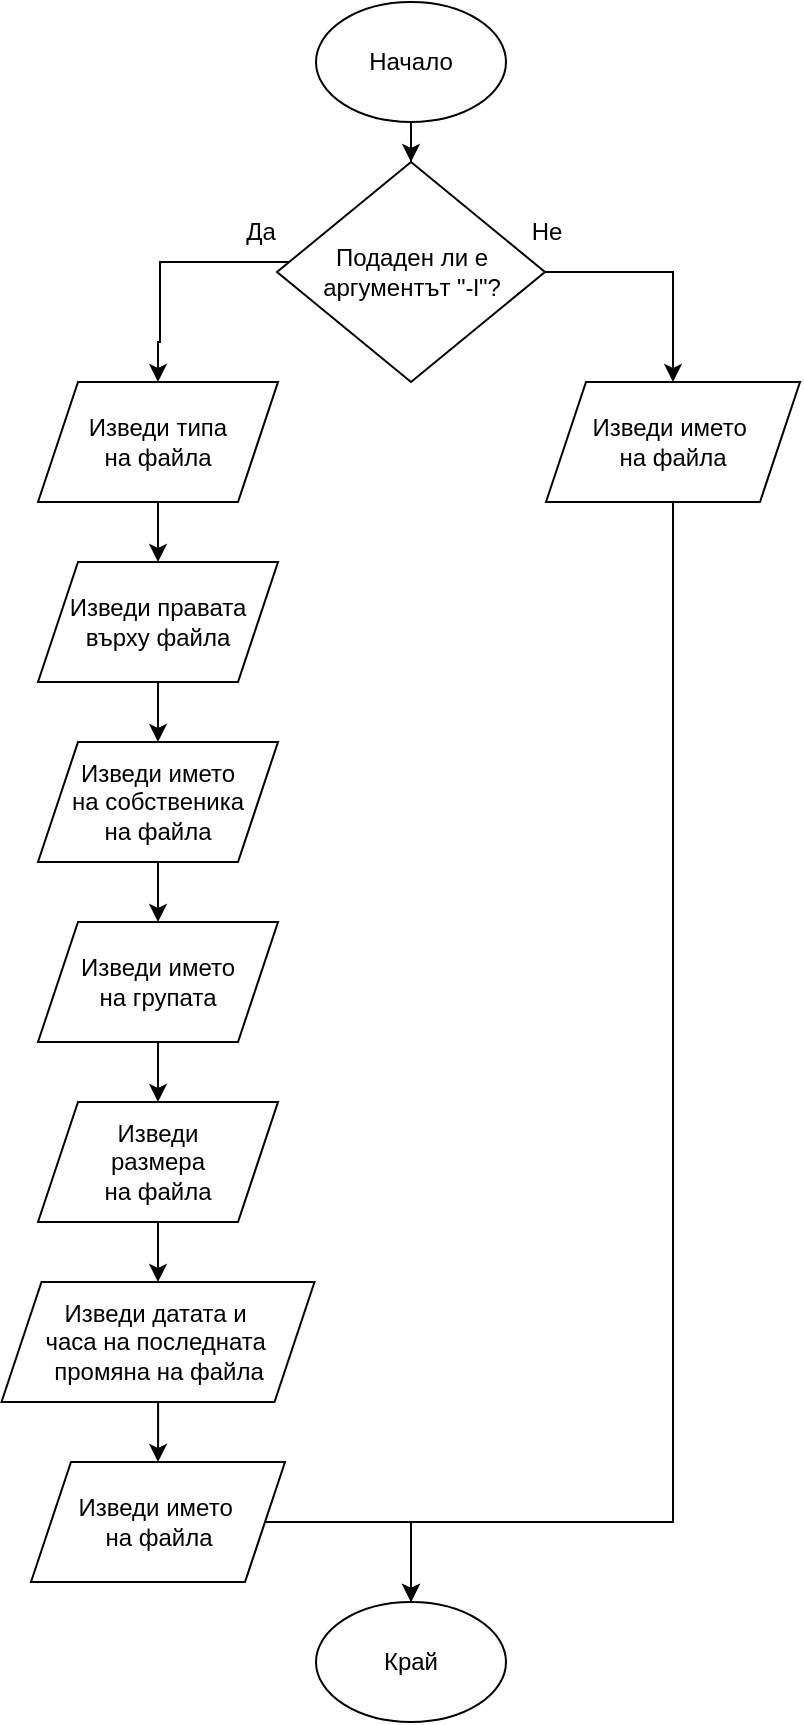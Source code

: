 <mxfile version="26.2.12">
  <diagram name="Page-1" id="72H-aFK_YJp_VzSMHIUj">
    <mxGraphModel grid="1" page="1" gridSize="10" guides="1" tooltips="1" connect="1" arrows="1" fold="1" pageScale="1" pageWidth="850" pageHeight="1100" math="0" shadow="0">
      <root>
        <mxCell id="0" />
        <mxCell id="1" parent="0" />
        <mxCell id="0RyC5TD8BSZk8C04t_cE-4" style="edgeStyle=orthogonalEdgeStyle;rounded=0;orthogonalLoop=1;jettySize=auto;html=1;" edge="1" parent="1" source="0RyC5TD8BSZk8C04t_cE-1" target="0RyC5TD8BSZk8C04t_cE-3">
          <mxGeometry relative="1" as="geometry" />
        </mxCell>
        <mxCell id="0RyC5TD8BSZk8C04t_cE-1" value="Начало" style="ellipse;whiteSpace=wrap;html=1;fillColor=none;" vertex="1" parent="1">
          <mxGeometry x="378" y="20" width="95" height="60" as="geometry" />
        </mxCell>
        <mxCell id="0RyC5TD8BSZk8C04t_cE-7" style="edgeStyle=orthogonalEdgeStyle;rounded=0;orthogonalLoop=1;jettySize=auto;html=1;entryX=0.5;entryY=0;entryDx=0;entryDy=0;" edge="1" parent="1" source="0RyC5TD8BSZk8C04t_cE-3" target="0RyC5TD8BSZk8C04t_cE-6">
          <mxGeometry relative="1" as="geometry" />
        </mxCell>
        <mxCell id="0RyC5TD8BSZk8C04t_cE-25" style="edgeStyle=orthogonalEdgeStyle;rounded=0;orthogonalLoop=1;jettySize=auto;html=1;entryX=0.5;entryY=0;entryDx=0;entryDy=0;" edge="1" parent="1" source="0RyC5TD8BSZk8C04t_cE-3" target="0RyC5TD8BSZk8C04t_cE-8">
          <mxGeometry relative="1" as="geometry">
            <Array as="points">
              <mxPoint x="300" y="150" />
              <mxPoint x="300" y="190" />
            </Array>
          </mxGeometry>
        </mxCell>
        <mxCell id="0RyC5TD8BSZk8C04t_cE-3" value="Подаден ли е аргументът &quot;-l&quot;?" style="rhombus;whiteSpace=wrap;html=1;fillColor=none;" vertex="1" parent="1">
          <mxGeometry x="358.5" y="100" width="134" height="110" as="geometry" />
        </mxCell>
        <mxCell id="0RyC5TD8BSZk8C04t_cE-24" style="edgeStyle=orthogonalEdgeStyle;rounded=0;orthogonalLoop=1;jettySize=auto;html=1;entryX=0.5;entryY=0;entryDx=0;entryDy=0;exitX=0.5;exitY=1;exitDx=0;exitDy=0;" edge="1" parent="1" source="0RyC5TD8BSZk8C04t_cE-6" target="0RyC5TD8BSZk8C04t_cE-22">
          <mxGeometry relative="1" as="geometry">
            <Array as="points">
              <mxPoint x="556" y="780" />
              <mxPoint x="426" y="780" />
            </Array>
          </mxGeometry>
        </mxCell>
        <mxCell id="0RyC5TD8BSZk8C04t_cE-6" value="Изведи името&amp;nbsp;&lt;div&gt;на файла&lt;/div&gt;" style="shape=parallelogram;perimeter=parallelogramPerimeter;whiteSpace=wrap;html=1;fixedSize=1;fillColor=none;" vertex="1" parent="1">
          <mxGeometry x="493" y="210" width="127" height="60" as="geometry" />
        </mxCell>
        <mxCell id="0RyC5TD8BSZk8C04t_cE-15" style="edgeStyle=orthogonalEdgeStyle;rounded=0;orthogonalLoop=1;jettySize=auto;html=1;entryX=0.5;entryY=0;entryDx=0;entryDy=0;" edge="1" parent="1" source="0RyC5TD8BSZk8C04t_cE-8" target="0RyC5TD8BSZk8C04t_cE-9">
          <mxGeometry relative="1" as="geometry" />
        </mxCell>
        <mxCell id="0RyC5TD8BSZk8C04t_cE-8" value="Изведи типа&lt;div&gt;на файла&lt;/div&gt;" style="shape=parallelogram;perimeter=parallelogramPerimeter;whiteSpace=wrap;html=1;fixedSize=1;fillColor=none;" vertex="1" parent="1">
          <mxGeometry x="239" y="210" width="120" height="60" as="geometry" />
        </mxCell>
        <mxCell id="0RyC5TD8BSZk8C04t_cE-16" style="edgeStyle=orthogonalEdgeStyle;rounded=0;orthogonalLoop=1;jettySize=auto;html=1;entryX=0.5;entryY=0;entryDx=0;entryDy=0;" edge="1" parent="1" source="0RyC5TD8BSZk8C04t_cE-9" target="0RyC5TD8BSZk8C04t_cE-10">
          <mxGeometry relative="1" as="geometry" />
        </mxCell>
        <mxCell id="0RyC5TD8BSZk8C04t_cE-9" value="Изведи правата върху файла" style="shape=parallelogram;perimeter=parallelogramPerimeter;whiteSpace=wrap;html=1;fixedSize=1;fillColor=none;" vertex="1" parent="1">
          <mxGeometry x="239" y="300" width="120" height="60" as="geometry" />
        </mxCell>
        <mxCell id="0RyC5TD8BSZk8C04t_cE-17" style="edgeStyle=orthogonalEdgeStyle;rounded=0;orthogonalLoop=1;jettySize=auto;html=1;entryX=0.5;entryY=0;entryDx=0;entryDy=0;" edge="1" parent="1" source="0RyC5TD8BSZk8C04t_cE-10" target="0RyC5TD8BSZk8C04t_cE-11">
          <mxGeometry relative="1" as="geometry" />
        </mxCell>
        <mxCell id="0RyC5TD8BSZk8C04t_cE-10" value="Изведи името&lt;div&gt;на собственика&lt;/div&gt;&lt;div&gt;на файла&lt;/div&gt;" style="shape=parallelogram;perimeter=parallelogramPerimeter;whiteSpace=wrap;html=1;fixedSize=1;fillColor=none;" vertex="1" parent="1">
          <mxGeometry x="239" y="390" width="120" height="60" as="geometry" />
        </mxCell>
        <mxCell id="0RyC5TD8BSZk8C04t_cE-18" style="edgeStyle=orthogonalEdgeStyle;rounded=0;orthogonalLoop=1;jettySize=auto;html=1;" edge="1" parent="1" source="0RyC5TD8BSZk8C04t_cE-11" target="0RyC5TD8BSZk8C04t_cE-12">
          <mxGeometry relative="1" as="geometry" />
        </mxCell>
        <mxCell id="0RyC5TD8BSZk8C04t_cE-11" value="Изведи името&lt;div&gt;на групата&lt;/div&gt;" style="shape=parallelogram;perimeter=parallelogramPerimeter;whiteSpace=wrap;html=1;fixedSize=1;fillColor=none;" vertex="1" parent="1">
          <mxGeometry x="239" y="480" width="120" height="60" as="geometry" />
        </mxCell>
        <mxCell id="0RyC5TD8BSZk8C04t_cE-19" style="edgeStyle=orthogonalEdgeStyle;rounded=0;orthogonalLoop=1;jettySize=auto;html=1;entryX=0.5;entryY=0;entryDx=0;entryDy=0;" edge="1" parent="1" source="0RyC5TD8BSZk8C04t_cE-12" target="0RyC5TD8BSZk8C04t_cE-13">
          <mxGeometry relative="1" as="geometry" />
        </mxCell>
        <mxCell id="0RyC5TD8BSZk8C04t_cE-12" value="Изведи&lt;div&gt;размера&lt;div&gt;на файла&lt;/div&gt;&lt;/div&gt;" style="shape=parallelogram;perimeter=parallelogramPerimeter;whiteSpace=wrap;html=1;fixedSize=1;fillColor=none;" vertex="1" parent="1">
          <mxGeometry x="239" y="570" width="120" height="60" as="geometry" />
        </mxCell>
        <mxCell id="0RyC5TD8BSZk8C04t_cE-20" style="edgeStyle=orthogonalEdgeStyle;rounded=0;orthogonalLoop=1;jettySize=auto;html=1;" edge="1" parent="1" source="0RyC5TD8BSZk8C04t_cE-13" target="0RyC5TD8BSZk8C04t_cE-14">
          <mxGeometry relative="1" as="geometry" />
        </mxCell>
        <mxCell id="0RyC5TD8BSZk8C04t_cE-13" value="Изведи датата и&amp;nbsp;&lt;div&gt;часа на последната&amp;nbsp;&lt;/div&gt;&lt;div&gt;промяна на файла&lt;/div&gt;" style="shape=parallelogram;perimeter=parallelogramPerimeter;whiteSpace=wrap;html=1;fixedSize=1;fillColor=none;" vertex="1" parent="1">
          <mxGeometry x="220.75" y="660" width="156.5" height="60" as="geometry" />
        </mxCell>
        <mxCell id="0RyC5TD8BSZk8C04t_cE-23" style="edgeStyle=orthogonalEdgeStyle;rounded=0;orthogonalLoop=1;jettySize=auto;html=1;entryX=0.5;entryY=0;entryDx=0;entryDy=0;" edge="1" parent="1" source="0RyC5TD8BSZk8C04t_cE-14" target="0RyC5TD8BSZk8C04t_cE-22">
          <mxGeometry relative="1" as="geometry" />
        </mxCell>
        <mxCell id="0RyC5TD8BSZk8C04t_cE-14" value="Изведи името&amp;nbsp;&lt;div&gt;на файла&lt;/div&gt;" style="shape=parallelogram;perimeter=parallelogramPerimeter;whiteSpace=wrap;html=1;fixedSize=1;fillColor=none;" vertex="1" parent="1">
          <mxGeometry x="235.5" y="750" width="127" height="60" as="geometry" />
        </mxCell>
        <mxCell id="0RyC5TD8BSZk8C04t_cE-22" value="Край" style="ellipse;whiteSpace=wrap;html=1;fillColor=none;" vertex="1" parent="1">
          <mxGeometry x="378" y="820" width="95" height="60" as="geometry" />
        </mxCell>
        <mxCell id="0RyC5TD8BSZk8C04t_cE-26" value="Не" style="text;html=1;align=center;verticalAlign=middle;resizable=0;points=[];autosize=1;strokeColor=none;fillColor=none;" vertex="1" parent="1">
          <mxGeometry x="473" y="120" width="40" height="30" as="geometry" />
        </mxCell>
        <mxCell id="0RyC5TD8BSZk8C04t_cE-28" value="Да" style="text;html=1;align=center;verticalAlign=middle;resizable=0;points=[];autosize=1;strokeColor=none;fillColor=none;" vertex="1" parent="1">
          <mxGeometry x="330" y="120" width="40" height="30" as="geometry" />
        </mxCell>
      </root>
    </mxGraphModel>
  </diagram>
</mxfile>
